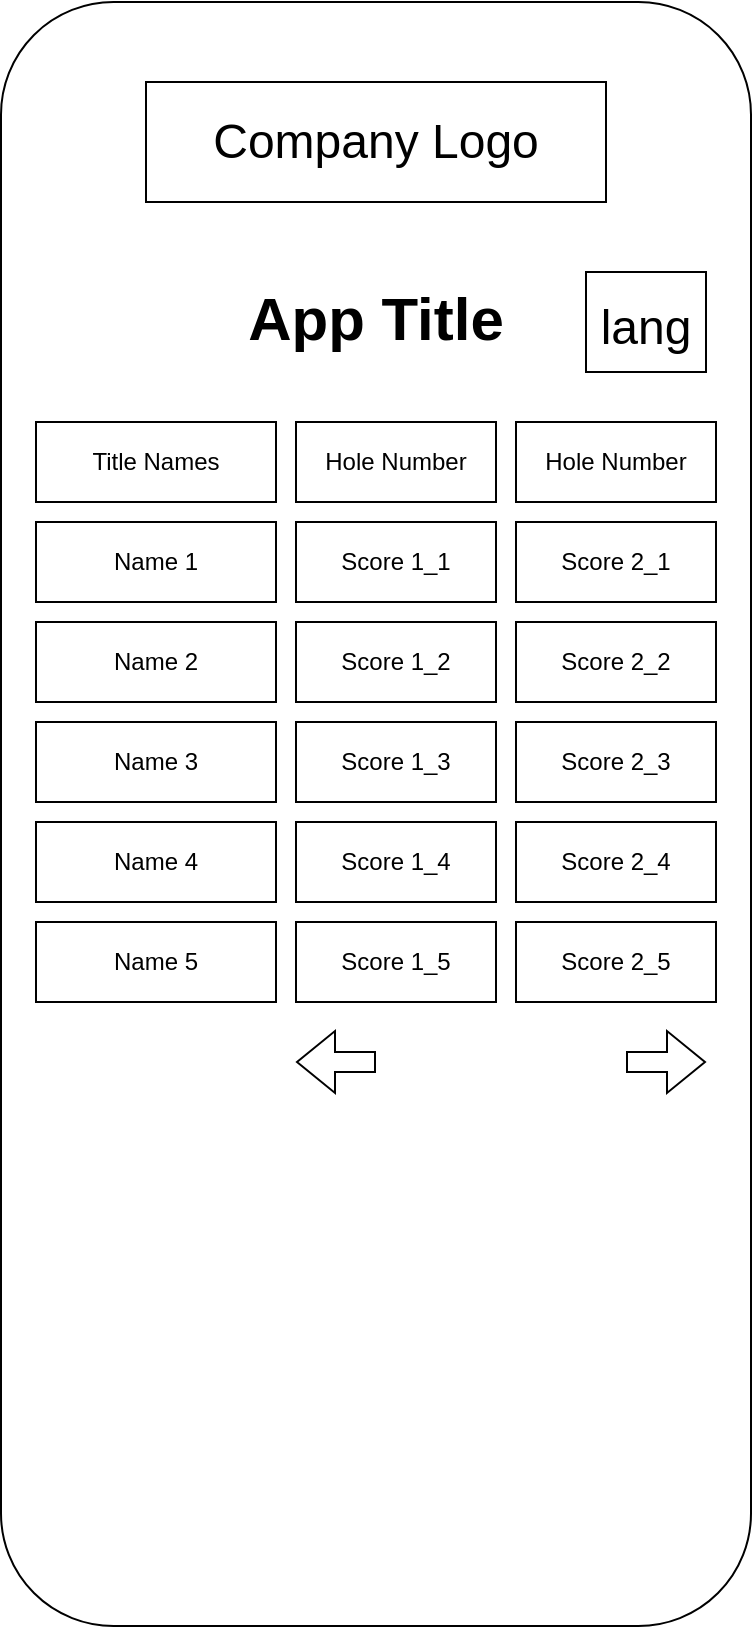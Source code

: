 <mxfile version="16.5.1" type="device"><diagram id="v5nWLGemeg1QrsChsYFZ" name="Page-1"><mxGraphModel dx="1102" dy="857" grid="1" gridSize="10" guides="1" tooltips="1" connect="1" arrows="1" fold="1" page="1" pageScale="1" pageWidth="827" pageHeight="1169" background="none" math="0" shadow="0"><root><mxCell id="0"/><mxCell id="1" parent="0"/><mxCell id="Obf-LAvIsFtfwGLuBJ4M-1" value="" style="group" vertex="1" connectable="0" parent="1"><mxGeometry x="32.5" y="30" width="375" height="812" as="geometry"/></mxCell><mxCell id="WJXJu_dwfBxsgUFd5zqD-1" value="" style="rounded=1;whiteSpace=wrap;html=1;aspect=fixed;" parent="Obf-LAvIsFtfwGLuBJ4M-1" vertex="1"><mxGeometry width="375" height="812" as="geometry"/></mxCell><mxCell id="WJXJu_dwfBxsgUFd5zqD-2" value="&lt;h1&gt;&lt;font style=&quot;font-size: 30px&quot;&gt;App Title&lt;/font&gt;&lt;/h1&gt;" style="text;html=1;strokeColor=none;fillColor=none;spacing=5;spacingTop=-20;whiteSpace=wrap;overflow=hidden;rounded=0;align=center;" parent="Obf-LAvIsFtfwGLuBJ4M-1" vertex="1"><mxGeometry x="63.75" y="135" width="247.5" height="40" as="geometry"/></mxCell><mxCell id="WJXJu_dwfBxsgUFd5zqD-3" value="&lt;font style=&quot;font-size: 24px&quot;&gt;lang&lt;/font&gt;" style="rounded=0;whiteSpace=wrap;html=1;fontSize=30;" parent="Obf-LAvIsFtfwGLuBJ4M-1" vertex="1"><mxGeometry x="292.5" y="135" width="60" height="50" as="geometry"/></mxCell><mxCell id="WJXJu_dwfBxsgUFd5zqD-4" value="Company Logo" style="rounded=0;whiteSpace=wrap;html=1;fontSize=24;" parent="Obf-LAvIsFtfwGLuBJ4M-1" vertex="1"><mxGeometry x="72.5" y="40" width="230" height="60" as="geometry"/></mxCell><mxCell id="vW9jME9v0C3fxmsjjAQK-23" value="" style="shape=flexArrow;endArrow=classic;html=1;rounded=0;" parent="Obf-LAvIsFtfwGLuBJ4M-1" edge="1"><mxGeometry width="50" height="50" relative="1" as="geometry"><mxPoint x="312.5" y="530" as="sourcePoint"/><mxPoint x="352.5" y="530" as="targetPoint"/></mxGeometry></mxCell><mxCell id="vW9jME9v0C3fxmsjjAQK-25" value="" style="shape=flexArrow;endArrow=classic;html=1;rounded=0;" parent="Obf-LAvIsFtfwGLuBJ4M-1" edge="1"><mxGeometry width="50" height="50" relative="1" as="geometry"><mxPoint x="187.5" y="530" as="sourcePoint"/><mxPoint x="147.5" y="530" as="targetPoint"/></mxGeometry></mxCell><mxCell id="WJXJu_dwfBxsgUFd5zqD-35" value="Name 1" style="rounded=0;whiteSpace=wrap;html=1;" parent="1" vertex="1"><mxGeometry x="50" y="290" width="120" height="40" as="geometry"/></mxCell><mxCell id="WJXJu_dwfBxsgUFd5zqD-37" value="Name 2" style="rounded=0;whiteSpace=wrap;html=1;" parent="1" vertex="1"><mxGeometry x="50" y="340" width="120" height="40" as="geometry"/></mxCell><mxCell id="WJXJu_dwfBxsgUFd5zqD-38" value="Name 3" style="rounded=0;whiteSpace=wrap;html=1;" parent="1" vertex="1"><mxGeometry x="50" y="390" width="120" height="40" as="geometry"/></mxCell><mxCell id="WJXJu_dwfBxsgUFd5zqD-39" value="Name 4" style="rounded=0;whiteSpace=wrap;html=1;" parent="1" vertex="1"><mxGeometry x="50" y="440" width="120" height="40" as="geometry"/></mxCell><mxCell id="WJXJu_dwfBxsgUFd5zqD-40" value="Name 5" style="rounded=0;whiteSpace=wrap;html=1;" parent="1" vertex="1"><mxGeometry x="50" y="490" width="120" height="40" as="geometry"/></mxCell><mxCell id="WJXJu_dwfBxsgUFd5zqD-43" value="Title Names" style="rounded=0;whiteSpace=wrap;html=1;" parent="1" vertex="1"><mxGeometry x="50" y="240" width="120" height="40" as="geometry"/></mxCell><mxCell id="WJXJu_dwfBxsgUFd5zqD-44" value="Score 1_1" style="rounded=0;whiteSpace=wrap;html=1;" parent="1" vertex="1"><mxGeometry x="180" y="290" width="100" height="40" as="geometry"/></mxCell><mxCell id="vW9jME9v0C3fxmsjjAQK-2" value="Hole Number" style="rounded=0;whiteSpace=wrap;html=1;" parent="1" vertex="1"><mxGeometry x="180" y="240" width="100" height="40" as="geometry"/></mxCell><mxCell id="vW9jME9v0C3fxmsjjAQK-3" value="Hole Number" style="rounded=0;whiteSpace=wrap;html=1;" parent="1" vertex="1"><mxGeometry x="290" y="240" width="100" height="40" as="geometry"/></mxCell><mxCell id="vW9jME9v0C3fxmsjjAQK-4" value="Score 2_1" style="rounded=0;whiteSpace=wrap;html=1;" parent="1" vertex="1"><mxGeometry x="290" y="290" width="100" height="40" as="geometry"/></mxCell><mxCell id="vW9jME9v0C3fxmsjjAQK-7" value="Score 1_2" style="rounded=0;whiteSpace=wrap;html=1;" parent="1" vertex="1"><mxGeometry x="180" y="340" width="100" height="40" as="geometry"/></mxCell><mxCell id="vW9jME9v0C3fxmsjjAQK-8" value="Score 2_2" style="rounded=0;whiteSpace=wrap;html=1;" parent="1" vertex="1"><mxGeometry x="290" y="340" width="100" height="40" as="geometry"/></mxCell><mxCell id="vW9jME9v0C3fxmsjjAQK-9" value="Score 1_3" style="rounded=0;whiteSpace=wrap;html=1;" parent="1" vertex="1"><mxGeometry x="180" y="390" width="100" height="40" as="geometry"/></mxCell><mxCell id="vW9jME9v0C3fxmsjjAQK-10" value="Score 2_3" style="rounded=0;whiteSpace=wrap;html=1;" parent="1" vertex="1"><mxGeometry x="290" y="390" width="100" height="40" as="geometry"/></mxCell><mxCell id="vW9jME9v0C3fxmsjjAQK-11" value="Score 1_4" style="rounded=0;whiteSpace=wrap;html=1;" parent="1" vertex="1"><mxGeometry x="180" y="440" width="100" height="40" as="geometry"/></mxCell><mxCell id="vW9jME9v0C3fxmsjjAQK-12" value="Score 2_4" style="rounded=0;whiteSpace=wrap;html=1;" parent="1" vertex="1"><mxGeometry x="290" y="440" width="100" height="40" as="geometry"/></mxCell><mxCell id="vW9jME9v0C3fxmsjjAQK-14" value="Score 1_5" style="rounded=0;whiteSpace=wrap;html=1;" parent="1" vertex="1"><mxGeometry x="180" y="490" width="100" height="40" as="geometry"/></mxCell><mxCell id="vW9jME9v0C3fxmsjjAQK-15" value="Score 2_5" style="rounded=0;whiteSpace=wrap;html=1;" parent="1" vertex="1"><mxGeometry x="290" y="490" width="100" height="40" as="geometry"/></mxCell></root></mxGraphModel></diagram></mxfile>
